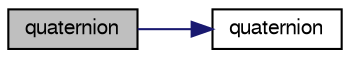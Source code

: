 digraph "quaternion"
{
  bgcolor="transparent";
  edge [fontname="FreeSans",fontsize="10",labelfontname="FreeSans",labelfontsize="10"];
  node [fontname="FreeSans",fontsize="10",shape=record];
  rankdir="LR";
  Node22 [label="quaternion",height=0.2,width=0.4,color="black", fillcolor="grey75", style="filled", fontcolor="black"];
  Node22 -> Node23 [color="midnightblue",fontsize="10",style="solid",fontname="FreeSans"];
  Node23 [label="quaternion",height=0.2,width=0.4,color="black",URL="$a28130.html#a13b30ba6a22a61f425cc22baf51e8e34",tooltip="Construct null. "];
}
